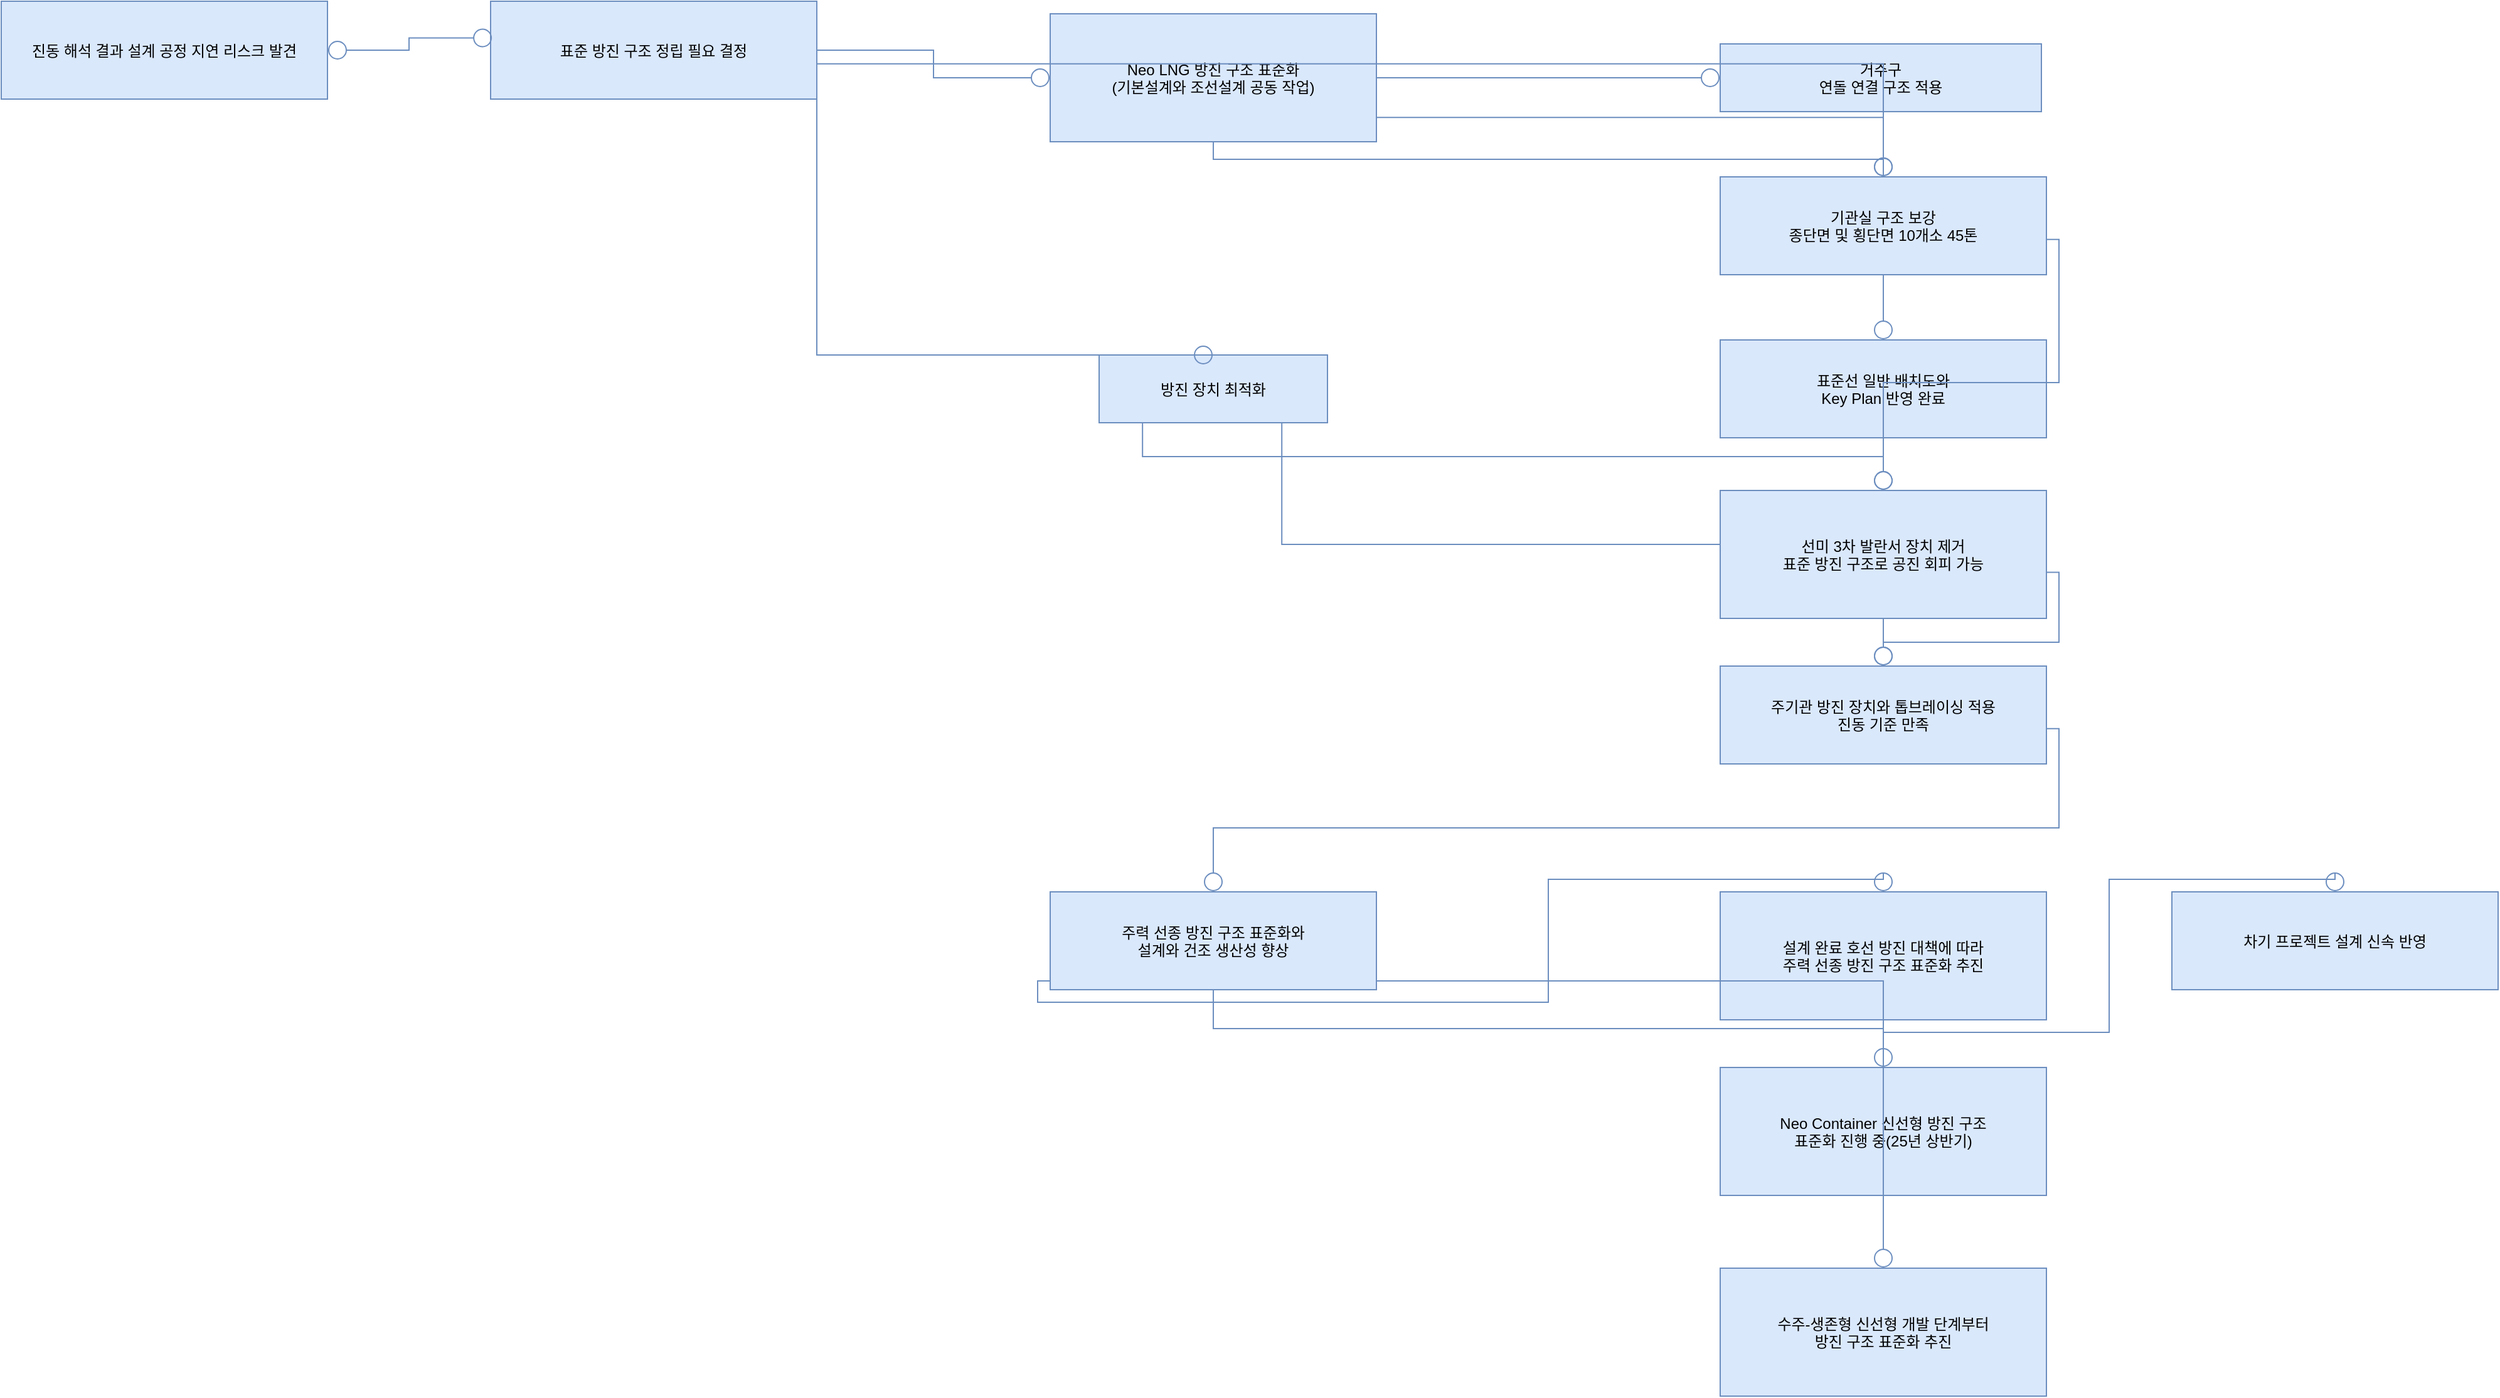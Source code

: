 <mxfile version="26.0.4">
  <diagram name="페이지-1" id="9D6O2PjY0vOI98G61Y58">
    <mxGraphModel dx="2049" dy="1237" grid="1" gridSize="10" guides="1" tooltips="1" connect="1" arrows="1" fold="1" page="1" pageScale="1" pageWidth="827" pageHeight="1169" math="0" shadow="0">
      <root>
        <mxCell id="0" />
        <mxCell id="1" parent="0" />
        <mxCell id="UFEy5ex9H1Mwp2alphid-1" value="진동 해석 결과 설계 공정 지연 리스크 발견" style="fillColor=#dae8fc;strokeColor=#6c8ebf;" vertex="1" parent="1">
          <mxGeometry x="130" y="40" width="260" height="78" as="geometry" />
        </mxCell>
        <mxCell id="UFEy5ex9H1Mwp2alphid-2" value="표준 방진 구조 정립 필요 결정" style="fillColor=#dae8fc;strokeColor=#6c8ebf;" vertex="1" parent="1">
          <mxGeometry x="520" y="40" width="260" height="78" as="geometry" />
        </mxCell>
        <mxCell id="UFEy5ex9H1Mwp2alphid-3" value="Neo LNG 방진 구조 표준화&#xa;(기본설계와 조선설계 공동 작업)" style="fillColor=#dae8fc;strokeColor=#6c8ebf;" vertex="1" parent="1">
          <mxGeometry x="966" y="50" width="260" height="102" as="geometry" />
        </mxCell>
        <mxCell id="UFEy5ex9H1Mwp2alphid-4" value="거주구&#xa;연돌 연결 구조 적용" style="fillColor=#dae8fc;strokeColor=#6c8ebf;" vertex="1" parent="1">
          <mxGeometry x="1500" y="74" width="256" height="54" as="geometry" />
        </mxCell>
        <mxCell id="UFEy5ex9H1Mwp2alphid-6" value="표준선 일반 배치도와 &#xa;Key Plan 반영 완료" style="fillColor=#dae8fc;strokeColor=#6c8ebf;" vertex="1" parent="1">
          <mxGeometry x="1500" y="310" width="260" height="78" as="geometry" />
        </mxCell>
        <mxCell id="UFEy5ex9H1Mwp2alphid-7" value="방진 장치 최적화" style="fillColor=#dae8fc;strokeColor=#6c8ebf;" vertex="1" parent="1">
          <mxGeometry x="1005" y="322" width="182" height="54" as="geometry" />
        </mxCell>
        <mxCell id="UFEy5ex9H1Mwp2alphid-10" value="주력 선종 방진 구조 표준화와 &#xa;설계와 건조 생산성 향상" style="fillColor=#dae8fc;strokeColor=#6c8ebf;" vertex="1" parent="1">
          <mxGeometry x="966" y="750" width="260" height="78" as="geometry" />
        </mxCell>
        <mxCell id="UFEy5ex9H1Mwp2alphid-11" value="설계 완료 호선 방진 대책에 따라&#xa;주력 선종 방진 구조 표준화 추진" style="fillColor=#dae8fc;strokeColor=#6c8ebf;" vertex="1" parent="1">
          <mxGeometry x="1500" y="750" width="260" height="102" as="geometry" />
        </mxCell>
        <mxCell id="UFEy5ex9H1Mwp2alphid-12" value="차기 프로젝트 설계 신속 반영" style="fillColor=#dae8fc;strokeColor=#6c8ebf;" vertex="1" parent="1">
          <mxGeometry x="1860" y="750" width="260" height="78" as="geometry" />
        </mxCell>
        <mxCell id="UFEy5ex9H1Mwp2alphid-13" value="Neo Container 신선형 방진 구조 &#xa;표준화 진행 중(25년 상반기)" style="fillColor=#dae8fc;strokeColor=#6c8ebf;" vertex="1" parent="1">
          <mxGeometry x="1500" y="890" width="260" height="102" as="geometry" />
        </mxCell>
        <mxCell id="UFEy5ex9H1Mwp2alphid-14" value="수주-생존형 신선형 개발 단계부터 &#xa;방진 구조 표준화 추진" style="fillColor=#dae8fc;strokeColor=#6c8ebf;" vertex="1" parent="1">
          <mxGeometry x="1500" y="1050" width="260" height="102" as="geometry" />
        </mxCell>
        <mxCell id="UFEy5ex9H1Mwp2alphid-15" value="" style="startArrow=circle;startFill=0;endArrow=circle;endFill=0;entryX=0.006;entryY=0.375;rounded=0;fillColor=#dae8fc;strokeColor=#6c8ebf;entryDx=0;entryDy=0;entryPerimeter=0;edgeStyle=orthogonalEdgeStyle;" edge="1" parent="1" source="UFEy5ex9H1Mwp2alphid-1" target="UFEy5ex9H1Mwp2alphid-2">
          <mxGeometry relative="1" as="geometry" />
        </mxCell>
        <mxCell id="UFEy5ex9H1Mwp2alphid-16" value="" style="startArrow=none;endArrow=circle;endFill=0;exitX=1;exitY=0.5;rounded=0;fillColor=#dae8fc;strokeColor=#6c8ebf;exitDx=0;exitDy=0;edgeStyle=orthogonalEdgeStyle;" edge="1" parent="1" source="UFEy5ex9H1Mwp2alphid-2" target="UFEy5ex9H1Mwp2alphid-3">
          <mxGeometry relative="1" as="geometry" />
        </mxCell>
        <mxCell id="UFEy5ex9H1Mwp2alphid-17" value="" style="startArrow=none;endArrow=circle;endFill=0;exitX=1;exitY=0.5;entryX=0;entryY=0.5;rounded=0;fillColor=#dae8fc;strokeColor=#6c8ebf;entryDx=0;entryDy=0;exitDx=0;exitDy=0;edgeStyle=orthogonalEdgeStyle;" edge="1" parent="1" source="UFEy5ex9H1Mwp2alphid-3" target="UFEy5ex9H1Mwp2alphid-4">
          <mxGeometry relative="1" as="geometry" />
        </mxCell>
        <mxCell id="UFEy5ex9H1Mwp2alphid-18" value="" style="startArrow=none;endArrow=circle;endFill=0;exitX=0.5;exitY=1;entryX=0.5;entryY=0;rounded=0;fillColor=#dae8fc;strokeColor=#6c8ebf;edgeStyle=orthogonalEdgeStyle;" edge="1" parent="1" source="UFEy5ex9H1Mwp2alphid-3" target="UFEy5ex9H1Mwp2alphid-5">
          <mxGeometry relative="1" as="geometry" />
        </mxCell>
        <mxCell id="UFEy5ex9H1Mwp2alphid-19" value="" style="startArrow=none;endArrow=circle;endFill=0;exitX=1;exitY=0.81;entryX=0.5;entryY=0;rounded=0;fillColor=#dae8fc;strokeColor=#6c8ebf;edgeStyle=orthogonalEdgeStyle;" edge="1" parent="1" source="UFEy5ex9H1Mwp2alphid-3" target="UFEy5ex9H1Mwp2alphid-6">
          <mxGeometry relative="1" as="geometry" />
        </mxCell>
        <mxCell id="UFEy5ex9H1Mwp2alphid-20" value="" style="startArrow=none;endArrow=circle;endFill=0;exitX=0.75;exitY=1;entryX=0.5;entryY=0;rounded=0;fillColor=#dae8fc;strokeColor=#6c8ebf;edgeStyle=orthogonalEdgeStyle;exitDx=0;exitDy=0;" edge="1" parent="1" source="UFEy5ex9H1Mwp2alphid-2" target="UFEy5ex9H1Mwp2alphid-7">
          <mxGeometry relative="1" as="geometry">
            <Array as="points">
              <mxPoint x="780" y="118" />
              <mxPoint x="780" y="322" />
            </Array>
          </mxGeometry>
        </mxCell>
        <mxCell id="UFEy5ex9H1Mwp2alphid-21" value="" style="startArrow=none;endArrow=circle;endFill=0;exitX=0.19;exitY=1;entryX=0.5;entryY=0;rounded=0;fillColor=#dae8fc;strokeColor=#6c8ebf;edgeStyle=orthogonalEdgeStyle;" edge="1" parent="1" source="UFEy5ex9H1Mwp2alphid-7" target="UFEy5ex9H1Mwp2alphid-8">
          <mxGeometry relative="1" as="geometry" />
        </mxCell>
        <mxCell id="UFEy5ex9H1Mwp2alphid-22" value="" style="startArrow=none;endArrow=circle;endFill=0;exitX=0.8;exitY=1;entryX=0.5;entryY=0;rounded=0;fillColor=#dae8fc;strokeColor=#6c8ebf;edgeStyle=orthogonalEdgeStyle;" edge="1" parent="1" source="UFEy5ex9H1Mwp2alphid-7" target="UFEy5ex9H1Mwp2alphid-9">
          <mxGeometry relative="1" as="geometry" />
        </mxCell>
        <mxCell id="UFEy5ex9H1Mwp2alphid-23" value="" style="startArrow=none;endArrow=circle;endFill=0;exitX=1;exitY=0.64;entryX=0.5;entryY=0;rounded=0;fillColor=#dae8fc;strokeColor=#6c8ebf;edgeStyle=orthogonalEdgeStyle;" edge="1" parent="1" source="UFEy5ex9H1Mwp2alphid-9" target="UFEy5ex9H1Mwp2alphid-10">
          <mxGeometry relative="1" as="geometry" />
        </mxCell>
        <mxCell id="UFEy5ex9H1Mwp2alphid-24" value="" style="startArrow=none;endArrow=circle;endFill=0;exitX=0;exitY=0.91;entryX=0.5;entryY=0;rounded=0;fillColor=#dae8fc;strokeColor=#6c8ebf;edgeStyle=orthogonalEdgeStyle;" edge="1" parent="1" source="UFEy5ex9H1Mwp2alphid-10" target="UFEy5ex9H1Mwp2alphid-11">
          <mxGeometry relative="1" as="geometry" />
        </mxCell>
        <mxCell id="UFEy5ex9H1Mwp2alphid-25" value="" style="startArrow=none;endArrow=circle;endFill=0;exitX=0.5;exitY=1;entryX=0.5;entryY=0;rounded=0;fillColor=#dae8fc;strokeColor=#6c8ebf;edgeStyle=orthogonalEdgeStyle;" edge="1" parent="1" source="UFEy5ex9H1Mwp2alphid-11" target="UFEy5ex9H1Mwp2alphid-12">
          <mxGeometry relative="1" as="geometry" />
        </mxCell>
        <mxCell id="UFEy5ex9H1Mwp2alphid-26" value="" style="startArrow=none;endArrow=circle;endFill=0;exitX=0.5;exitY=1;entryX=0.5;entryY=0;rounded=0;fillColor=#dae8fc;strokeColor=#6c8ebf;edgeStyle=orthogonalEdgeStyle;" edge="1" parent="1" source="UFEy5ex9H1Mwp2alphid-10" target="UFEy5ex9H1Mwp2alphid-13">
          <mxGeometry relative="1" as="geometry" />
        </mxCell>
        <mxCell id="UFEy5ex9H1Mwp2alphid-27" value="" style="startArrow=none;endArrow=circle;endFill=0;exitX=1;exitY=0.91;entryX=0.5;entryY=0;rounded=0;fillColor=#dae8fc;strokeColor=#6c8ebf;edgeStyle=orthogonalEdgeStyle;" edge="1" parent="1" source="UFEy5ex9H1Mwp2alphid-10" target="UFEy5ex9H1Mwp2alphid-14">
          <mxGeometry relative="1" as="geometry" />
        </mxCell>
        <mxCell id="UFEy5ex9H1Mwp2alphid-28" value="" style="startArrow=none;endArrow=circle;endFill=0;exitX=1;exitY=0.64;entryX=0.5;entryY=0;rounded=0;fillColor=#dae8fc;strokeColor=#6c8ebf;edgeStyle=orthogonalEdgeStyle;" edge="1" parent="1" source="UFEy5ex9H1Mwp2alphid-2" target="UFEy5ex9H1Mwp2alphid-5">
          <mxGeometry relative="1" as="geometry">
            <mxPoint x="780" y="90" as="sourcePoint" />
            <mxPoint x="1200" y="850" as="targetPoint" />
          </mxGeometry>
        </mxCell>
        <mxCell id="UFEy5ex9H1Mwp2alphid-5" value="기관실 구조 보강&#xa;종단면 및 횡단면 10개소 45톤" style="fillColor=#dae8fc;strokeColor=#6c8ebf;" vertex="1" parent="1">
          <mxGeometry x="1500" y="180" width="260" height="78" as="geometry" />
        </mxCell>
        <mxCell id="UFEy5ex9H1Mwp2alphid-29" value="" style="startArrow=none;endArrow=circle;endFill=0;exitX=1;exitY=0.64;entryX=0.5;entryY=0;rounded=0;fillColor=#dae8fc;strokeColor=#6c8ebf;edgeStyle=orthogonalEdgeStyle;" edge="1" parent="1" source="UFEy5ex9H1Mwp2alphid-5" target="UFEy5ex9H1Mwp2alphid-8">
          <mxGeometry relative="1" as="geometry">
            <mxPoint x="1760" y="230" as="sourcePoint" />
            <mxPoint x="1200" y="850" as="targetPoint" />
          </mxGeometry>
        </mxCell>
        <mxCell id="UFEy5ex9H1Mwp2alphid-8" value="선미 3차 발란서 장치 제거&#xa;표준 방진 구조로 공진 회피 가능" style="fillColor=#dae8fc;strokeColor=#6c8ebf;" vertex="1" parent="1">
          <mxGeometry x="1500" y="430" width="260" height="102" as="geometry" />
        </mxCell>
        <mxCell id="UFEy5ex9H1Mwp2alphid-30" value="" style="startArrow=none;endArrow=circle;endFill=0;exitX=1;exitY=0.64;entryX=0.5;entryY=0;rounded=0;fillColor=#dae8fc;strokeColor=#6c8ebf;edgeStyle=orthogonalEdgeStyle;" edge="1" parent="1" source="UFEy5ex9H1Mwp2alphid-8" target="UFEy5ex9H1Mwp2alphid-9">
          <mxGeometry relative="1" as="geometry">
            <mxPoint x="1766" y="495" as="sourcePoint" />
            <mxPoint x="1200" y="850" as="targetPoint" />
          </mxGeometry>
        </mxCell>
        <mxCell id="UFEy5ex9H1Mwp2alphid-9" value="주기관 방진 장치와 톱브레이싱 적용&#xa;진동 기준 만족" style="fillColor=#dae8fc;strokeColor=#6c8ebf;" vertex="1" parent="1">
          <mxGeometry x="1500" y="570" width="260" height="78" as="geometry" />
        </mxCell>
      </root>
    </mxGraphModel>
  </diagram>
</mxfile>
